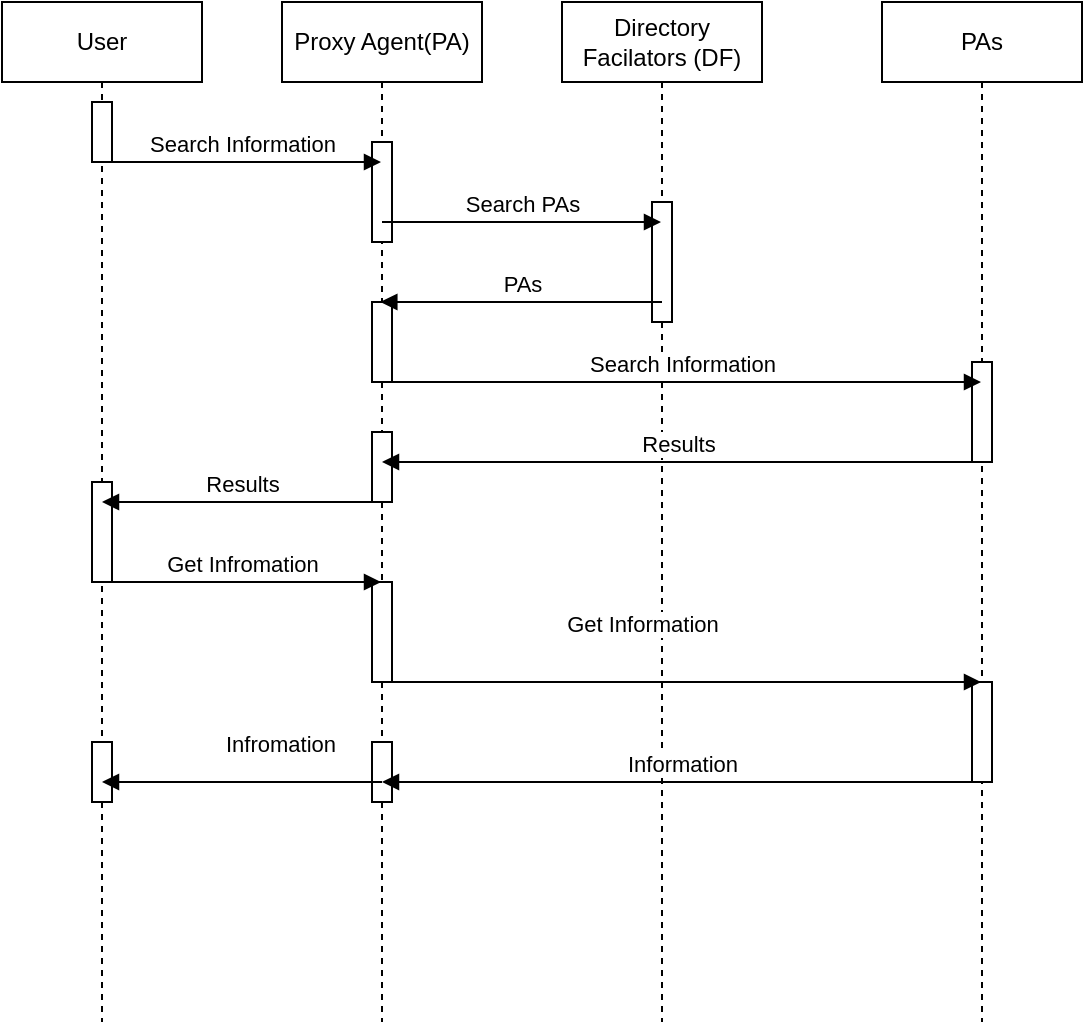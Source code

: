 <mxfile version="25.0.1">
  <diagram name="Page-1" id="mU2NJCZKdczEX96n3SgJ">
    <mxGraphModel dx="576" dy="482" grid="1" gridSize="10" guides="1" tooltips="1" connect="1" arrows="1" fold="1" page="1" pageScale="1" pageWidth="850" pageHeight="1100" math="0" shadow="0">
      <root>
        <mxCell id="0" />
        <mxCell id="1" parent="0" />
        <mxCell id="43a3vO05HiqKPW6EB1MH-47" value="User" style="shape=umlLifeline;perimeter=lifelinePerimeter;whiteSpace=wrap;html=1;container=1;dropTarget=0;collapsible=0;recursiveResize=0;outlineConnect=0;portConstraint=eastwest;newEdgeStyle={&quot;curved&quot;:0,&quot;rounded&quot;:0};" vertex="1" parent="1">
          <mxGeometry x="20" y="10" width="100" height="510" as="geometry" />
        </mxCell>
        <mxCell id="43a3vO05HiqKPW6EB1MH-51" value="" style="html=1;points=[[0,0,0,0,5],[0,1,0,0,-5],[1,0,0,0,5],[1,1,0,0,-5]];perimeter=orthogonalPerimeter;outlineConnect=0;targetShapes=umlLifeline;portConstraint=eastwest;newEdgeStyle={&quot;curved&quot;:0,&quot;rounded&quot;:0};" vertex="1" parent="43a3vO05HiqKPW6EB1MH-47">
          <mxGeometry x="45" y="50" width="10" height="30" as="geometry" />
        </mxCell>
        <mxCell id="43a3vO05HiqKPW6EB1MH-65" value="" style="html=1;points=[[0,0,0,0,5],[0,1,0,0,-5],[1,0,0,0,5],[1,1,0,0,-5]];perimeter=orthogonalPerimeter;outlineConnect=0;targetShapes=umlLifeline;portConstraint=eastwest;newEdgeStyle={&quot;curved&quot;:0,&quot;rounded&quot;:0};" vertex="1" parent="43a3vO05HiqKPW6EB1MH-47">
          <mxGeometry x="45" y="240" width="10" height="50" as="geometry" />
        </mxCell>
        <mxCell id="43a3vO05HiqKPW6EB1MH-66" value="" style="html=1;points=[[0,0,0,0,5],[0,1,0,0,-5],[1,0,0,0,5],[1,1,0,0,-5]];perimeter=orthogonalPerimeter;outlineConnect=0;targetShapes=umlLifeline;portConstraint=eastwest;newEdgeStyle={&quot;curved&quot;:0,&quot;rounded&quot;:0};" vertex="1" parent="43a3vO05HiqKPW6EB1MH-47">
          <mxGeometry x="45" y="370" width="10" height="30" as="geometry" />
        </mxCell>
        <mxCell id="43a3vO05HiqKPW6EB1MH-48" value="Proxy Agent(PA)" style="shape=umlLifeline;perimeter=lifelinePerimeter;whiteSpace=wrap;html=1;container=1;dropTarget=0;collapsible=0;recursiveResize=0;outlineConnect=0;portConstraint=eastwest;newEdgeStyle={&quot;curved&quot;:0,&quot;rounded&quot;:0};" vertex="1" parent="1">
          <mxGeometry x="160" y="10" width="100" height="510" as="geometry" />
        </mxCell>
        <mxCell id="43a3vO05HiqKPW6EB1MH-54" value="" style="html=1;points=[[0,0,0,0,5],[0,1,0,0,-5],[1,0,0,0,5],[1,1,0,0,-5]];perimeter=orthogonalPerimeter;outlineConnect=0;targetShapes=umlLifeline;portConstraint=eastwest;newEdgeStyle={&quot;curved&quot;:0,&quot;rounded&quot;:0};" vertex="1" parent="43a3vO05HiqKPW6EB1MH-48">
          <mxGeometry x="45" y="70" width="10" height="50" as="geometry" />
        </mxCell>
        <mxCell id="43a3vO05HiqKPW6EB1MH-56" value="" style="html=1;points=[[0,0,0,0,5],[0,1,0,0,-5],[1,0,0,0,5],[1,1,0,0,-5]];perimeter=orthogonalPerimeter;outlineConnect=0;targetShapes=umlLifeline;portConstraint=eastwest;newEdgeStyle={&quot;curved&quot;:0,&quot;rounded&quot;:0};" vertex="1" parent="43a3vO05HiqKPW6EB1MH-48">
          <mxGeometry x="45" y="150" width="10" height="40" as="geometry" />
        </mxCell>
        <mxCell id="43a3vO05HiqKPW6EB1MH-59" value="" style="html=1;points=[[0,0,0,0,5],[0,1,0,0,-5],[1,0,0,0,5],[1,1,0,0,-5]];perimeter=orthogonalPerimeter;outlineConnect=0;targetShapes=umlLifeline;portConstraint=eastwest;newEdgeStyle={&quot;curved&quot;:0,&quot;rounded&quot;:0};" vertex="1" parent="43a3vO05HiqKPW6EB1MH-48">
          <mxGeometry x="45" y="215" width="10" height="35" as="geometry" />
        </mxCell>
        <mxCell id="43a3vO05HiqKPW6EB1MH-60" value="" style="html=1;points=[[0,0,0,0,5],[0,1,0,0,-5],[1,0,0,0,5],[1,1,0,0,-5]];perimeter=orthogonalPerimeter;outlineConnect=0;targetShapes=umlLifeline;portConstraint=eastwest;newEdgeStyle={&quot;curved&quot;:0,&quot;rounded&quot;:0};" vertex="1" parent="43a3vO05HiqKPW6EB1MH-48">
          <mxGeometry x="45" y="290" width="10" height="50" as="geometry" />
        </mxCell>
        <mxCell id="43a3vO05HiqKPW6EB1MH-61" value="" style="html=1;points=[[0,0,0,0,5],[0,1,0,0,-5],[1,0,0,0,5],[1,1,0,0,-5]];perimeter=orthogonalPerimeter;outlineConnect=0;targetShapes=umlLifeline;portConstraint=eastwest;newEdgeStyle={&quot;curved&quot;:0,&quot;rounded&quot;:0};" vertex="1" parent="43a3vO05HiqKPW6EB1MH-48">
          <mxGeometry x="45" y="370" width="10" height="30" as="geometry" />
        </mxCell>
        <mxCell id="43a3vO05HiqKPW6EB1MH-49" value="Directory Facilators (DF)" style="shape=umlLifeline;perimeter=lifelinePerimeter;whiteSpace=wrap;html=1;container=1;dropTarget=0;collapsible=0;recursiveResize=0;outlineConnect=0;portConstraint=eastwest;newEdgeStyle={&quot;curved&quot;:0,&quot;rounded&quot;:0};" vertex="1" parent="1">
          <mxGeometry x="300" y="10" width="100" height="510" as="geometry" />
        </mxCell>
        <mxCell id="43a3vO05HiqKPW6EB1MH-62" value="" style="html=1;points=[[0,0,0,0,5],[0,1,0,0,-5],[1,0,0,0,5],[1,1,0,0,-5]];perimeter=orthogonalPerimeter;outlineConnect=0;targetShapes=umlLifeline;portConstraint=eastwest;newEdgeStyle={&quot;curved&quot;:0,&quot;rounded&quot;:0};" vertex="1" parent="43a3vO05HiqKPW6EB1MH-49">
          <mxGeometry x="45" y="100" width="10" height="60" as="geometry" />
        </mxCell>
        <mxCell id="43a3vO05HiqKPW6EB1MH-50" value="PAs" style="shape=umlLifeline;perimeter=lifelinePerimeter;whiteSpace=wrap;html=1;container=1;dropTarget=0;collapsible=0;recursiveResize=0;outlineConnect=0;portConstraint=eastwest;newEdgeStyle={&quot;curved&quot;:0,&quot;rounded&quot;:0};" vertex="1" parent="1">
          <mxGeometry x="460" y="10" width="100" height="510" as="geometry" />
        </mxCell>
        <mxCell id="43a3vO05HiqKPW6EB1MH-63" value="" style="html=1;points=[[0,0,0,0,5],[0,1,0,0,-5],[1,0,0,0,5],[1,1,0,0,-5]];perimeter=orthogonalPerimeter;outlineConnect=0;targetShapes=umlLifeline;portConstraint=eastwest;newEdgeStyle={&quot;curved&quot;:0,&quot;rounded&quot;:0};" vertex="1" parent="43a3vO05HiqKPW6EB1MH-50">
          <mxGeometry x="45" y="180" width="10" height="50" as="geometry" />
        </mxCell>
        <mxCell id="43a3vO05HiqKPW6EB1MH-64" value="" style="html=1;points=[[0,0,0,0,5],[0,1,0,0,-5],[1,0,0,0,5],[1,1,0,0,-5]];perimeter=orthogonalPerimeter;outlineConnect=0;targetShapes=umlLifeline;portConstraint=eastwest;newEdgeStyle={&quot;curved&quot;:0,&quot;rounded&quot;:0};" vertex="1" parent="43a3vO05HiqKPW6EB1MH-50">
          <mxGeometry x="45" y="340" width="10" height="50" as="geometry" />
        </mxCell>
        <mxCell id="43a3vO05HiqKPW6EB1MH-53" value="Search Information" style="html=1;verticalAlign=bottom;endArrow=block;curved=0;rounded=0;" edge="1" parent="1" target="43a3vO05HiqKPW6EB1MH-48">
          <mxGeometry width="80" relative="1" as="geometry">
            <mxPoint x="70" y="90" as="sourcePoint" />
            <mxPoint x="150" y="90" as="targetPoint" />
          </mxGeometry>
        </mxCell>
        <mxCell id="43a3vO05HiqKPW6EB1MH-55" value="Search PAs" style="html=1;verticalAlign=bottom;endArrow=block;curved=0;rounded=0;" edge="1" parent="1" target="43a3vO05HiqKPW6EB1MH-49">
          <mxGeometry width="80" relative="1" as="geometry">
            <mxPoint x="210" y="120" as="sourcePoint" />
            <mxPoint x="290" y="120" as="targetPoint" />
          </mxGeometry>
        </mxCell>
        <mxCell id="43a3vO05HiqKPW6EB1MH-67" value="PAs" style="html=1;verticalAlign=bottom;endArrow=block;curved=0;rounded=0;" edge="1" parent="1">
          <mxGeometry width="80" relative="1" as="geometry">
            <mxPoint x="350" y="160" as="sourcePoint" />
            <mxPoint x="209.167" y="160" as="targetPoint" />
          </mxGeometry>
        </mxCell>
        <mxCell id="43a3vO05HiqKPW6EB1MH-68" value="Search Information" style="html=1;verticalAlign=bottom;endArrow=block;curved=0;rounded=0;" edge="1" parent="1" target="43a3vO05HiqKPW6EB1MH-50">
          <mxGeometry width="80" relative="1" as="geometry">
            <mxPoint x="210" y="200" as="sourcePoint" />
            <mxPoint x="290" y="200" as="targetPoint" />
          </mxGeometry>
        </mxCell>
        <mxCell id="43a3vO05HiqKPW6EB1MH-69" value="Results" style="html=1;verticalAlign=bottom;endArrow=block;curved=0;rounded=0;" edge="1" parent="1" target="43a3vO05HiqKPW6EB1MH-48">
          <mxGeometry width="80" relative="1" as="geometry">
            <mxPoint x="505" y="240" as="sourcePoint" />
            <mxPoint x="425" y="240" as="targetPoint" />
          </mxGeometry>
        </mxCell>
        <mxCell id="43a3vO05HiqKPW6EB1MH-70" value="Get Infromation" style="html=1;verticalAlign=bottom;endArrow=block;curved=0;rounded=0;" edge="1" parent="1" target="43a3vO05HiqKPW6EB1MH-48">
          <mxGeometry width="80" relative="1" as="geometry">
            <mxPoint x="70" y="300" as="sourcePoint" />
            <mxPoint x="150" y="300" as="targetPoint" />
          </mxGeometry>
        </mxCell>
        <mxCell id="43a3vO05HiqKPW6EB1MH-71" value="Get Information" style="html=1;verticalAlign=bottom;endArrow=block;curved=0;rounded=0;" edge="1" parent="1" target="43a3vO05HiqKPW6EB1MH-50">
          <mxGeometry x="-0.132" y="20" width="80" relative="1" as="geometry">
            <mxPoint x="210" y="350" as="sourcePoint" />
            <mxPoint x="290" y="350" as="targetPoint" />
            <mxPoint as="offset" />
          </mxGeometry>
        </mxCell>
        <mxCell id="43a3vO05HiqKPW6EB1MH-72" value="Information" style="html=1;verticalAlign=bottom;endArrow=block;curved=0;rounded=0;" edge="1" parent="1" target="43a3vO05HiqKPW6EB1MH-48">
          <mxGeometry width="80" relative="1" as="geometry">
            <mxPoint x="510" y="400" as="sourcePoint" />
            <mxPoint x="430" y="400" as="targetPoint" />
          </mxGeometry>
        </mxCell>
        <mxCell id="43a3vO05HiqKPW6EB1MH-73" value="Infromation" style="html=1;verticalAlign=bottom;endArrow=block;curved=0;rounded=0;" edge="1" parent="1" target="43a3vO05HiqKPW6EB1MH-47">
          <mxGeometry x="-0.25" y="-10" width="80" relative="1" as="geometry">
            <mxPoint x="210" y="400" as="sourcePoint" />
            <mxPoint x="130" y="400" as="targetPoint" />
            <mxPoint x="1" as="offset" />
          </mxGeometry>
        </mxCell>
        <mxCell id="43a3vO05HiqKPW6EB1MH-74" value="Results" style="html=1;verticalAlign=bottom;endArrow=block;curved=0;rounded=0;" edge="1" parent="1" target="43a3vO05HiqKPW6EB1MH-47">
          <mxGeometry width="80" relative="1" as="geometry">
            <mxPoint x="210" y="260" as="sourcePoint" />
            <mxPoint x="130" y="260" as="targetPoint" />
          </mxGeometry>
        </mxCell>
      </root>
    </mxGraphModel>
  </diagram>
</mxfile>
